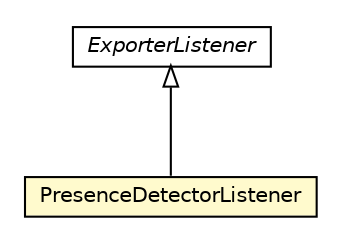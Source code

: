 #!/usr/local/bin/dot
#
# Class diagram 
# Generated by UMLGraph version R5_6-24-gf6e263 (http://www.umlgraph.org/)
#

digraph G {
	edge [fontname="Helvetica",fontsize=10,labelfontname="Helvetica",labelfontsize=10];
	node [fontname="Helvetica",fontsize=10,shape=plaintext];
	nodesep=0.25;
	ranksep=0.5;
	// org.universAAL.hw.exporter.zigbee.ha.devices.listeners.PresenceDetectorListener
	c6636486 [label=<<table title="org.universAAL.hw.exporter.zigbee.ha.devices.listeners.PresenceDetectorListener" border="0" cellborder="1" cellspacing="0" cellpadding="2" port="p" bgcolor="lemonChiffon" href="./PresenceDetectorListener.html">
		<tr><td><table border="0" cellspacing="0" cellpadding="1">
<tr><td align="center" balign="center"> PresenceDetectorListener </td></tr>
		</table></td></tr>
		</table>>, URL="./PresenceDetectorListener.html", fontname="Helvetica", fontcolor="black", fontsize=10.0];
	// org.universAAL.hw.exporter.zigbee.ha.devices.listeners.ExporterListener
	c6636492 [label=<<table title="org.universAAL.hw.exporter.zigbee.ha.devices.listeners.ExporterListener" border="0" cellborder="1" cellspacing="0" cellpadding="2" port="p" href="./ExporterListener.html">
		<tr><td><table border="0" cellspacing="0" cellpadding="1">
<tr><td align="center" balign="center"><font face="Helvetica-Oblique"> ExporterListener </font></td></tr>
		</table></td></tr>
		</table>>, URL="./ExporterListener.html", fontname="Helvetica", fontcolor="black", fontsize=10.0];
	//org.universAAL.hw.exporter.zigbee.ha.devices.listeners.PresenceDetectorListener extends org.universAAL.hw.exporter.zigbee.ha.devices.listeners.ExporterListener
	c6636492:p -> c6636486:p [dir=back,arrowtail=empty];
}

